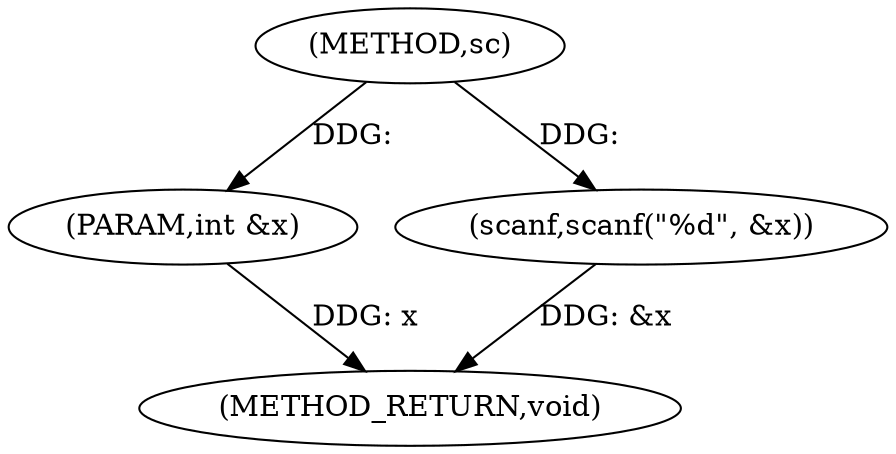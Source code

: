 digraph "sc" {  
"1000111" [label = "(METHOD,sc)" ]
"1000118" [label = "(METHOD_RETURN,void)" ]
"1000112" [label = "(PARAM,int &x)" ]
"1000114" [label = "(scanf,scanf(\"%d\", &x))" ]
  "1000112" -> "1000118"  [ label = "DDG: x"] 
  "1000114" -> "1000118"  [ label = "DDG: &x"] 
  "1000111" -> "1000112"  [ label = "DDG: "] 
  "1000111" -> "1000114"  [ label = "DDG: "] 
}
